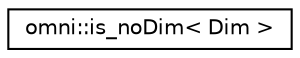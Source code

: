 digraph "Graphical Class Hierarchy"
{
  edge [fontname="Helvetica",fontsize="10",labelfontname="Helvetica",labelfontsize="10"];
  node [fontname="Helvetica",fontsize="10",shape=record];
  rankdir="LR";
  Node0 [label="omni::is_noDim\< Dim \>",height=0.2,width=0.4,color="black", fillcolor="white", style="filled",URL="$structomni_1_1is__noDim.html"];
}
